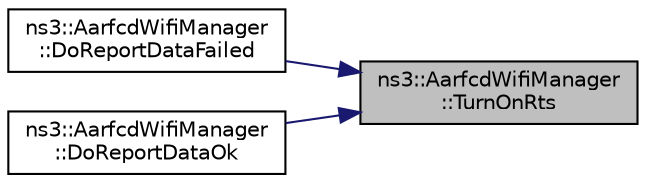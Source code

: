 digraph "ns3::AarfcdWifiManager::TurnOnRts"
{
 // LATEX_PDF_SIZE
  edge [fontname="Helvetica",fontsize="10",labelfontname="Helvetica",labelfontsize="10"];
  node [fontname="Helvetica",fontsize="10",shape=record];
  rankdir="RL";
  Node1 [label="ns3::AarfcdWifiManager\l::TurnOnRts",height=0.2,width=0.4,color="black", fillcolor="grey75", style="filled", fontcolor="black",tooltip="Turn on RTS for the given station."];
  Node1 -> Node2 [dir="back",color="midnightblue",fontsize="10",style="solid",fontname="Helvetica"];
  Node2 [label="ns3::AarfcdWifiManager\l::DoReportDataFailed",height=0.2,width=0.4,color="black", fillcolor="white", style="filled",URL="$classns3_1_1_aarfcd_wifi_manager.html#a612ab5074f5cdb94b64f8b5fe0936c05",tooltip="It is important to realize that \"recovery\" mode starts after failure of the first transmission after ..."];
  Node1 -> Node3 [dir="back",color="midnightblue",fontsize="10",style="solid",fontname="Helvetica"];
  Node3 [label="ns3::AarfcdWifiManager\l::DoReportDataOk",height=0.2,width=0.4,color="black", fillcolor="white", style="filled",URL="$classns3_1_1_aarfcd_wifi_manager.html#a4e23c4ab88729dfde9991dab23b8fc59",tooltip="This method is a pure virtual method that must be implemented by the sub-class."];
}
